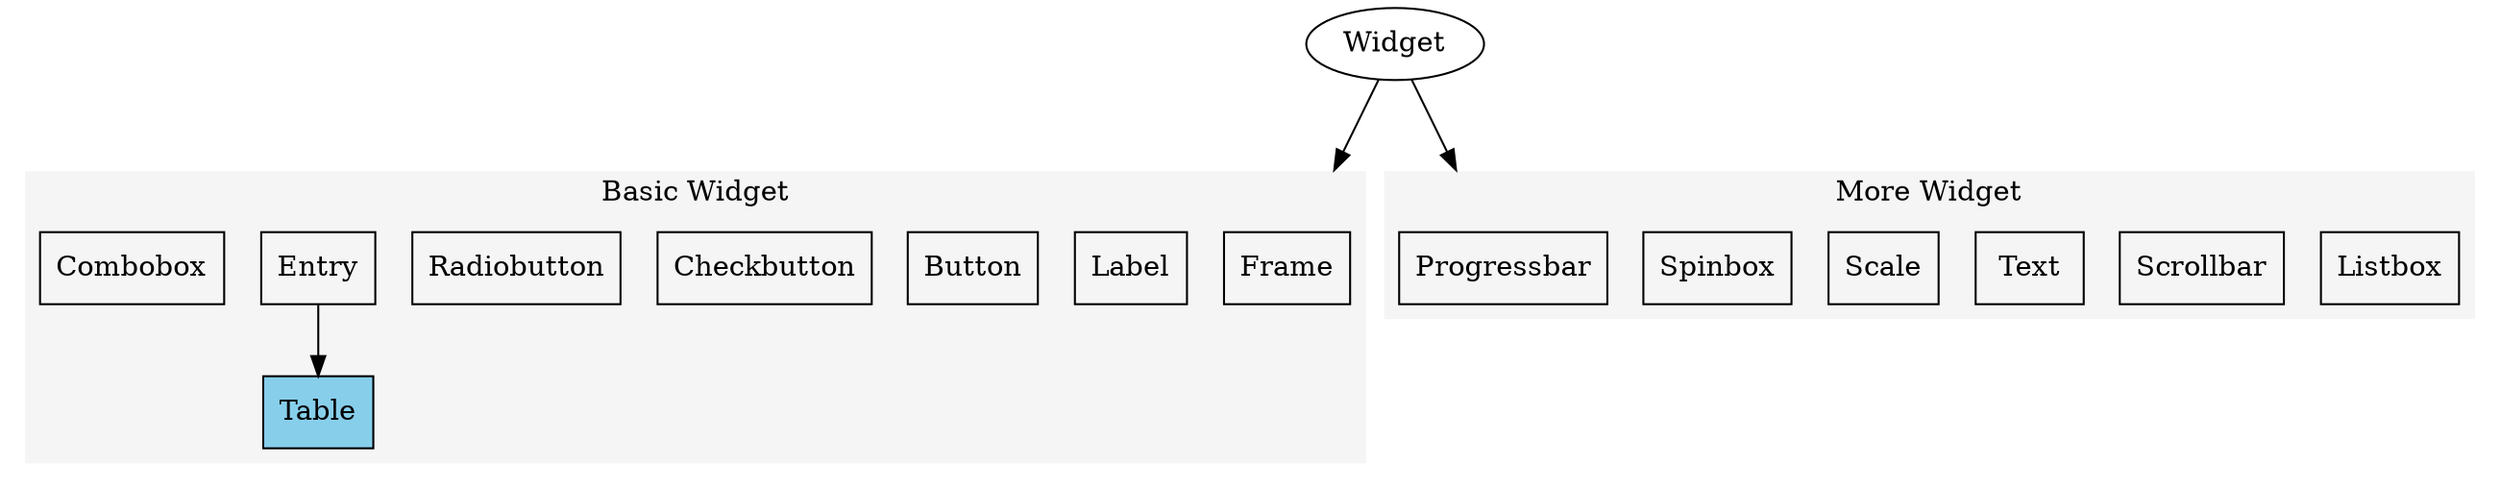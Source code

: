 ﻿
digraph widget{
    compound=true
    
    Widget
    
    node[shape=box]
    subgraph cluster_basic{
        label="Basic Widget"
        style=filled fillcolor=whitesmoke
        color=white
        
        Frame
        Label
        Button
        Checkbutton
        Radiobutton
        Entry
        Combobox

        Table[style=filled fillcolor=skyblue]
        
        Entry -> Table
    }

    subgraph cluster_more{
        label="More Widget"
        style=filled fillcolor=whitesmoke
        color=white
        
        Listbox
        Scrollbar
        Text
        Scale
        Spinbox
        Progressbar
    }

    Widget -> Frame[lhead=cluster_basic minlen=2]
    Widget -> Progressbar[lhead=cluster_more minlen=2]
}
